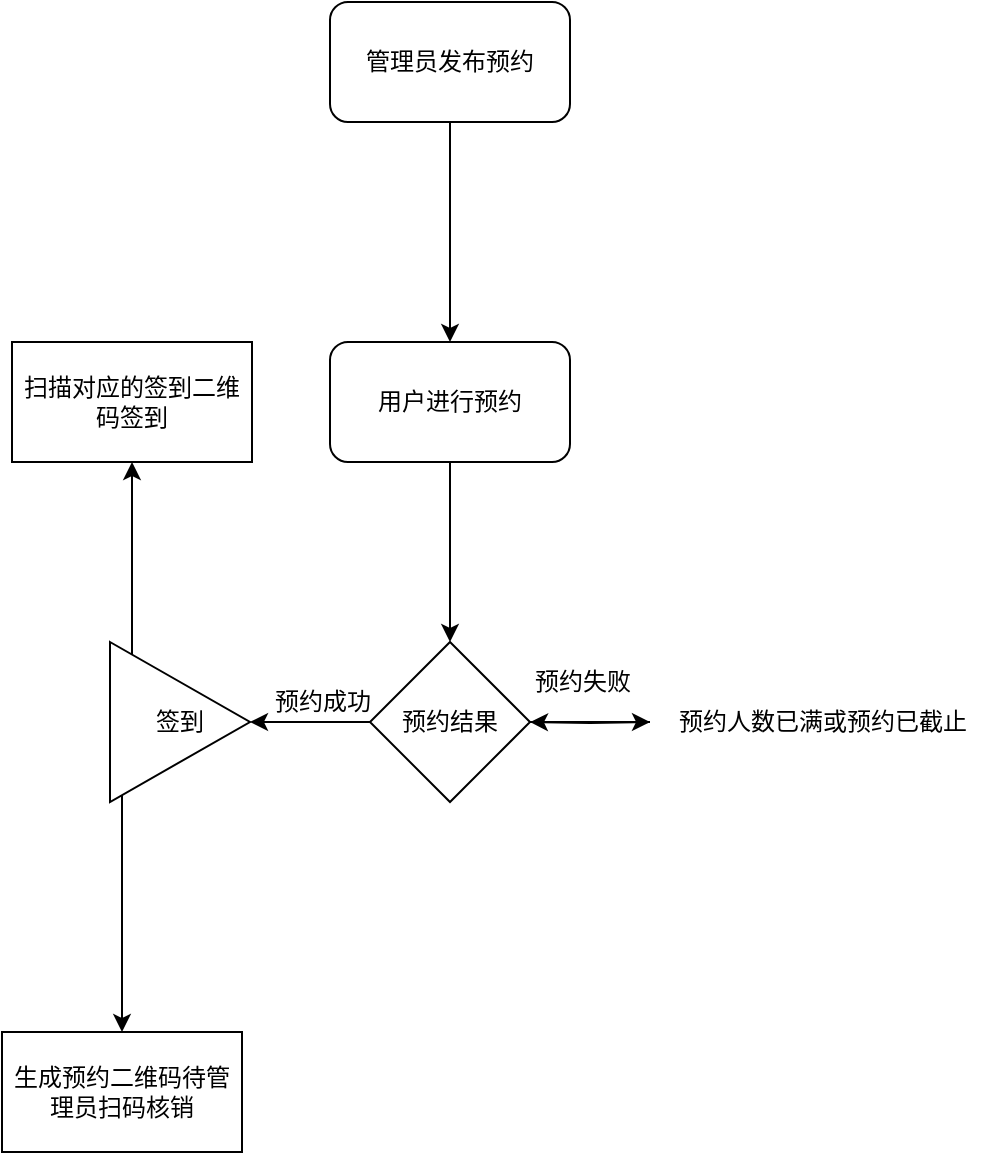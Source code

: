 <mxfile version="20.2.7" type="github">
  <diagram id="Jd0BYn0F5pYh7yF8uxCf" name="Page-1">
    <mxGraphModel dx="1422" dy="762" grid="1" gridSize="10" guides="1" tooltips="1" connect="1" arrows="1" fold="1" page="1" pageScale="1" pageWidth="827" pageHeight="1169" math="0" shadow="0">
      <root>
        <mxCell id="0" />
        <mxCell id="1" parent="0" />
        <mxCell id="R-Q4wHUZK2M5rW0TcGqR-4" value="" style="edgeStyle=orthogonalEdgeStyle;rounded=0;orthogonalLoop=1;jettySize=auto;html=1;" edge="1" parent="1" source="R-Q4wHUZK2M5rW0TcGqR-1" target="R-Q4wHUZK2M5rW0TcGqR-2">
          <mxGeometry relative="1" as="geometry" />
        </mxCell>
        <mxCell id="R-Q4wHUZK2M5rW0TcGqR-1" value="管理员发布预约" style="rounded=1;whiteSpace=wrap;html=1;" vertex="1" parent="1">
          <mxGeometry x="294" y="40" width="120" height="60" as="geometry" />
        </mxCell>
        <mxCell id="R-Q4wHUZK2M5rW0TcGqR-8" value="" style="edgeStyle=orthogonalEdgeStyle;rounded=0;orthogonalLoop=1;jettySize=auto;html=1;" edge="1" parent="1" source="R-Q4wHUZK2M5rW0TcGqR-2" target="R-Q4wHUZK2M5rW0TcGqR-7">
          <mxGeometry relative="1" as="geometry" />
        </mxCell>
        <mxCell id="R-Q4wHUZK2M5rW0TcGqR-2" value="用户进行预约" style="rounded=1;whiteSpace=wrap;html=1;" vertex="1" parent="1">
          <mxGeometry x="294" y="210" width="120" height="60" as="geometry" />
        </mxCell>
        <mxCell id="R-Q4wHUZK2M5rW0TcGqR-10" value="" style="edgeStyle=orthogonalEdgeStyle;rounded=0;orthogonalLoop=1;jettySize=auto;html=1;" edge="1" parent="1" source="R-Q4wHUZK2M5rW0TcGqR-7">
          <mxGeometry relative="1" as="geometry">
            <mxPoint x="454" y="400" as="targetPoint" />
          </mxGeometry>
        </mxCell>
        <mxCell id="R-Q4wHUZK2M5rW0TcGqR-14" value="" style="edgeStyle=orthogonalEdgeStyle;rounded=0;orthogonalLoop=1;jettySize=auto;html=1;" edge="1" parent="1" source="R-Q4wHUZK2M5rW0TcGqR-7">
          <mxGeometry relative="1" as="geometry">
            <mxPoint x="254" y="400" as="targetPoint" />
          </mxGeometry>
        </mxCell>
        <mxCell id="R-Q4wHUZK2M5rW0TcGqR-7" value="预约结果" style="rhombus;whiteSpace=wrap;html=1;" vertex="1" parent="1">
          <mxGeometry x="314" y="360" width="80" height="80" as="geometry" />
        </mxCell>
        <mxCell id="R-Q4wHUZK2M5rW0TcGqR-11" value="" style="edgeStyle=orthogonalEdgeStyle;rounded=0;orthogonalLoop=1;jettySize=auto;html=1;" edge="1" parent="1" target="R-Q4wHUZK2M5rW0TcGqR-7">
          <mxGeometry relative="1" as="geometry">
            <mxPoint x="454" y="400" as="sourcePoint" />
          </mxGeometry>
        </mxCell>
        <mxCell id="R-Q4wHUZK2M5rW0TcGqR-12" value="预约失败" style="text;html=1;align=center;verticalAlign=middle;resizable=0;points=[];autosize=1;strokeColor=none;fillColor=none;" vertex="1" parent="1">
          <mxGeometry x="385" y="365" width="70" height="30" as="geometry" />
        </mxCell>
        <mxCell id="R-Q4wHUZK2M5rW0TcGqR-17" value="" style="edgeStyle=orthogonalEdgeStyle;rounded=0;orthogonalLoop=1;jettySize=auto;html=1;" edge="1" parent="1" target="R-Q4wHUZK2M5rW0TcGqR-16">
          <mxGeometry relative="1" as="geometry">
            <mxPoint x="194" y="430" as="sourcePoint" />
            <Array as="points">
              <mxPoint x="190" y="430" />
            </Array>
          </mxGeometry>
        </mxCell>
        <mxCell id="R-Q4wHUZK2M5rW0TcGqR-15" value="预约成功" style="text;html=1;align=center;verticalAlign=middle;resizable=0;points=[];autosize=1;strokeColor=none;fillColor=none;" vertex="1" parent="1">
          <mxGeometry x="255" y="375" width="70" height="30" as="geometry" />
        </mxCell>
        <mxCell id="R-Q4wHUZK2M5rW0TcGqR-16" value="生成预约二维码待管理员扫码核销" style="whiteSpace=wrap;html=1;" vertex="1" parent="1">
          <mxGeometry x="130" y="555" width="120" height="60" as="geometry" />
        </mxCell>
        <mxCell id="R-Q4wHUZK2M5rW0TcGqR-21" value="" style="edgeStyle=orthogonalEdgeStyle;rounded=0;orthogonalLoop=1;jettySize=auto;html=1;" edge="1" parent="1" source="R-Q4wHUZK2M5rW0TcGqR-18" target="R-Q4wHUZK2M5rW0TcGqR-20">
          <mxGeometry relative="1" as="geometry">
            <Array as="points">
              <mxPoint x="195" y="340" />
              <mxPoint x="195" y="340" />
            </Array>
          </mxGeometry>
        </mxCell>
        <mxCell id="R-Q4wHUZK2M5rW0TcGqR-18" value="签到" style="triangle;whiteSpace=wrap;html=1;" vertex="1" parent="1">
          <mxGeometry x="184" y="360" width="70" height="80" as="geometry" />
        </mxCell>
        <mxCell id="R-Q4wHUZK2M5rW0TcGqR-20" value="扫描对应的签到二维码签到" style="whiteSpace=wrap;html=1;" vertex="1" parent="1">
          <mxGeometry x="135" y="210" width="120" height="60" as="geometry" />
        </mxCell>
        <mxCell id="R-Q4wHUZK2M5rW0TcGqR-22" value="预约人数已满或预约已截止" style="text;html=1;align=center;verticalAlign=middle;resizable=0;points=[];autosize=1;strokeColor=none;fillColor=none;" vertex="1" parent="1">
          <mxGeometry x="455" y="385" width="170" height="30" as="geometry" />
        </mxCell>
      </root>
    </mxGraphModel>
  </diagram>
</mxfile>
